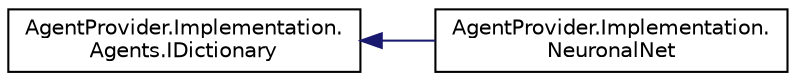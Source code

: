 digraph "Graphical Class Hierarchy"
{
  edge [fontname="Helvetica",fontsize="10",labelfontname="Helvetica",labelfontsize="10"];
  node [fontname="Helvetica",fontsize="10",shape=record];
  rankdir="LR";
  Node1 [label="AgentProvider.Implementation.\lAgents.IDictionary",height=0.2,width=0.4,color="black", fillcolor="white", style="filled",URL="$interface_agent_provider_1_1_implementation_1_1_agents_1_1_i_dictionary.html"];
  Node1 -> Node2 [dir="back",color="midnightblue",fontsize="10",style="solid",fontname="Helvetica"];
  Node2 [label="AgentProvider.Implementation.\lNeuronalNet",height=0.2,width=0.4,color="black", fillcolor="white", style="filled",URL="$class_agent_provider_1_1_implementation_1_1_neuronal_net.html"];
}
